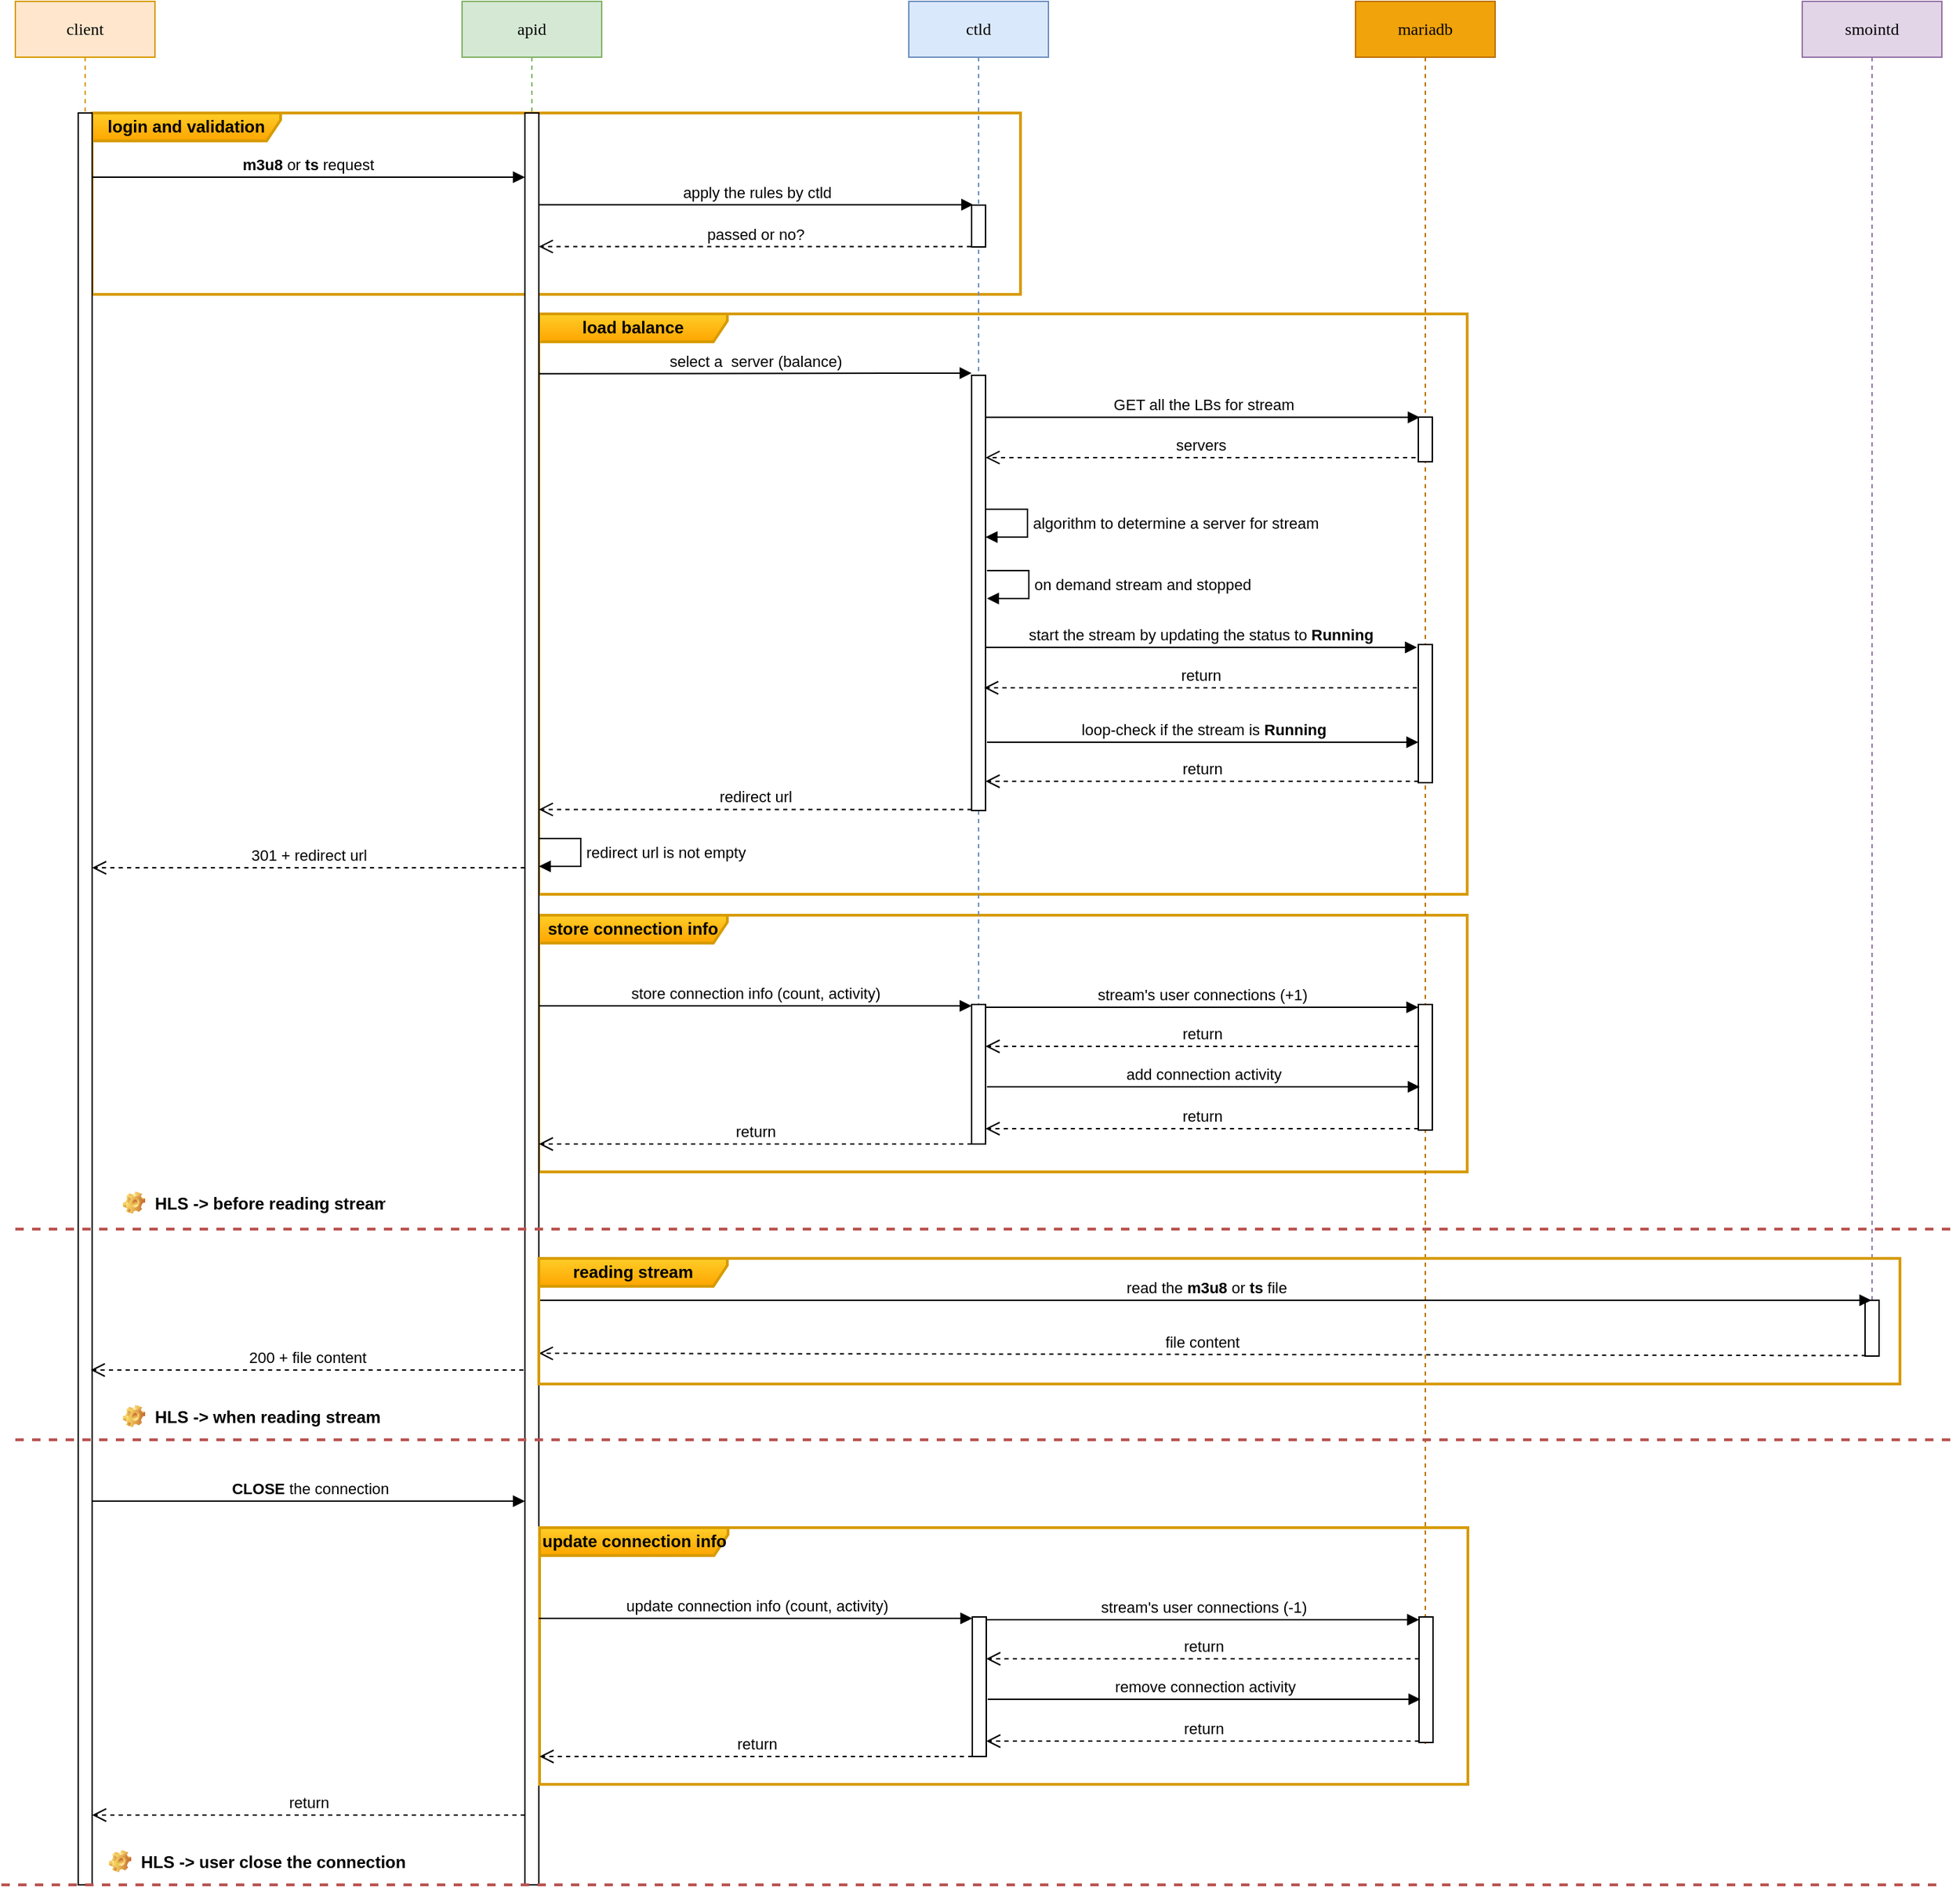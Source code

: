 <mxfile version="20.8.5" type="github" pages="2">
  <diagram name="apid-hls" id="13e1069c-82ec-6db2-03f1-153e76fe0fe0">
    <mxGraphModel dx="1546" dy="758" grid="1" gridSize="10" guides="1" tooltips="1" connect="1" arrows="1" fold="1" page="1" pageScale="1" pageWidth="1100" pageHeight="850" background="none" math="0" shadow="0">
      <root>
        <mxCell id="0" />
        <mxCell id="1" parent="0" />
        <mxCell id="Thj6wxJjOtLek-U9q6IT-7" value="load balance" style="shape=umlFrame;whiteSpace=wrap;html=1;width=135;height=20;strokeWidth=2;fillColor=#ffcd28;strokeColor=#d79b00;perimeterSpacing=1;gradientColor=#ffa500;fontStyle=1" parent="1" vertex="1">
          <mxGeometry x="455" y="304" width="665" height="416" as="geometry" />
        </mxCell>
        <mxCell id="Thj6wxJjOtLek-U9q6IT-20" value="store connection info" style="shape=umlFrame;whiteSpace=wrap;html=1;width=135;height=20;strokeWidth=2;fillColor=#ffcd28;strokeColor=#d79b00;perimeterSpacing=1;gradientColor=#ffa500;fontStyle=1" parent="1" vertex="1">
          <mxGeometry x="455" y="735" width="665" height="184" as="geometry" />
        </mxCell>
        <mxCell id="UFAurpjtppyZMZ4vWk6g-23" value="store connection info (count, activity)" style="html=1;verticalAlign=bottom;endArrow=block;rounded=0;strokeWidth=1;" parent="1" edge="1">
          <mxGeometry relative="1" as="geometry">
            <mxPoint x="454.5" y="800" as="sourcePoint" />
            <mxPoint x="765" y="800" as="targetPoint" />
            <Array as="points" />
          </mxGeometry>
        </mxCell>
        <mxCell id="Thj6wxJjOtLek-U9q6IT-5" value="login and validation" style="shape=umlFrame;whiteSpace=wrap;html=1;width=135;height=20;strokeWidth=2;fillColor=#ffcd28;strokeColor=#d79b00;perimeterSpacing=1;gradientColor=#ffa500;fontStyle=1" parent="1" vertex="1">
          <mxGeometry x="135" y="160" width="665" height="130" as="geometry" />
        </mxCell>
        <mxCell id="7baba1c4bc27f4b0-2" value="apid" style="shape=umlLifeline;perimeter=lifelinePerimeter;whiteSpace=wrap;html=1;container=1;collapsible=0;recursiveResize=0;outlineConnect=0;rounded=0;shadow=0;comic=0;labelBackgroundColor=none;strokeWidth=1;fontFamily=Verdana;fontSize=12;align=center;fillColor=#d5e8d4;strokeColor=#82b366;" parent="1" vertex="1">
          <mxGeometry x="400" y="80" width="100" height="1350" as="geometry" />
        </mxCell>
        <mxCell id="UFAurpjtppyZMZ4vWk6g-18" value="redirect url is not empty" style="edgeStyle=orthogonalEdgeStyle;html=1;align=left;spacingLeft=2;endArrow=block;rounded=0;" parent="7baba1c4bc27f4b0-2" edge="1">
          <mxGeometry relative="1" as="geometry">
            <mxPoint x="55" y="600" as="sourcePoint" />
            <Array as="points">
              <mxPoint x="85" y="600" />
              <mxPoint x="85" y="620" />
            </Array>
            <mxPoint x="55" y="620" as="targetPoint" />
          </mxGeometry>
        </mxCell>
        <mxCell id="UFAurpjtppyZMZ4vWk6g-6" value="" style="html=1;points=[];perimeter=orthogonalPerimeter;rounded=0;shadow=0;glass=0;sketch=0;" parent="7baba1c4bc27f4b0-2" vertex="1">
          <mxGeometry x="45" y="80" width="10" height="1270" as="geometry" />
        </mxCell>
        <mxCell id="Thj6wxJjOtLek-U9q6IT-18" value="return" style="html=1;verticalAlign=bottom;endArrow=open;dashed=1;endSize=8;rounded=0;" parent="7baba1c4bc27f4b0-2" edge="1">
          <mxGeometry relative="1" as="geometry">
            <mxPoint x="55" y="819" as="targetPoint" />
            <mxPoint x="365" y="819" as="sourcePoint" />
          </mxGeometry>
        </mxCell>
        <mxCell id="7baba1c4bc27f4b0-3" value="ctld" style="shape=umlLifeline;perimeter=lifelinePerimeter;whiteSpace=wrap;html=1;container=1;collapsible=0;recursiveResize=0;outlineConnect=0;rounded=0;shadow=0;comic=0;labelBackgroundColor=none;strokeWidth=1;fontFamily=Verdana;fontSize=12;align=center;fillColor=#dae8fc;strokeColor=#6c8ebf;" parent="1" vertex="1">
          <mxGeometry x="720" y="80" width="100" height="820" as="geometry" />
        </mxCell>
        <mxCell id="UFAurpjtppyZMZ4vWk6g-10" value="" style="html=1;points=[];perimeter=orthogonalPerimeter;rounded=0;shadow=0;glass=0;sketch=0;strokeColor=default;" parent="7baba1c4bc27f4b0-3" vertex="1">
          <mxGeometry x="45" y="146" width="10" height="30" as="geometry" />
        </mxCell>
        <mxCell id="UFAurpjtppyZMZ4vWk6g-14" value="" style="html=1;points=[];perimeter=orthogonalPerimeter;rounded=0;shadow=0;glass=0;sketch=0;strokeColor=default;" parent="7baba1c4bc27f4b0-3" vertex="1">
          <mxGeometry x="45" y="268" width="10" height="312" as="geometry" />
        </mxCell>
        <mxCell id="UFAurpjtppyZMZ4vWk6g-22" value="" style="html=1;points=[];perimeter=orthogonalPerimeter;rounded=0;shadow=0;glass=0;sketch=0;strokeColor=default;" parent="7baba1c4bc27f4b0-3" vertex="1">
          <mxGeometry x="45" y="719" width="10" height="100" as="geometry" />
        </mxCell>
        <mxCell id="Thj6wxJjOtLek-U9q6IT-6" value="algorithm to determine a server for stream" style="edgeStyle=orthogonalEdgeStyle;html=1;align=left;spacingLeft=2;endArrow=block;rounded=0;" parent="7baba1c4bc27f4b0-3" edge="1">
          <mxGeometry relative="1" as="geometry">
            <mxPoint x="55" y="364" as="sourcePoint" />
            <Array as="points">
              <mxPoint x="85" y="364" />
              <mxPoint x="85" y="384" />
            </Array>
            <mxPoint x="55" y="384" as="targetPoint" />
            <mxPoint as="offset" />
          </mxGeometry>
        </mxCell>
        <mxCell id="7baba1c4bc27f4b0-8" value="client" style="shape=umlLifeline;perimeter=lifelinePerimeter;whiteSpace=wrap;html=1;container=1;collapsible=0;recursiveResize=0;outlineConnect=0;rounded=0;shadow=0;comic=0;labelBackgroundColor=none;strokeWidth=1;fontFamily=Verdana;fontSize=12;align=center;fillColor=#ffe6cc;strokeColor=#d79b00;" parent="1" vertex="1">
          <mxGeometry x="80" y="80" width="100" height="1350" as="geometry" />
        </mxCell>
        <mxCell id="UFAurpjtppyZMZ4vWk6g-9" value="" style="html=1;points=[];perimeter=orthogonalPerimeter;rounded=0;shadow=0;glass=0;sketch=0;strokeColor=default;" parent="7baba1c4bc27f4b0-8" vertex="1">
          <mxGeometry x="45" y="80" width="10" height="1270" as="geometry" />
        </mxCell>
        <mxCell id="UFAurpjtppyZMZ4vWk6g-1" value="mariadb" style="shape=umlLifeline;perimeter=lifelinePerimeter;whiteSpace=wrap;html=1;container=1;collapsible=0;recursiveResize=0;outlineConnect=0;rounded=0;shadow=0;comic=0;labelBackgroundColor=none;strokeWidth=1;fontFamily=Verdana;fontSize=12;align=center;fillColor=#f0a30a;strokeColor=#BD7000;glass=0;fontColor=#000000;" parent="1" vertex="1">
          <mxGeometry x="1040" y="80" width="100" height="1250" as="geometry" />
        </mxCell>
        <mxCell id="Thj6wxJjOtLek-U9q6IT-2" value="" style="html=1;points=[];perimeter=orthogonalPerimeter;rounded=0;shadow=0;glass=0;sketch=0;strokeColor=default;" parent="UFAurpjtppyZMZ4vWk6g-1" vertex="1">
          <mxGeometry x="45" y="298" width="10" height="32" as="geometry" />
        </mxCell>
        <mxCell id="Thj6wxJjOtLek-U9q6IT-11" value="" style="html=1;points=[];perimeter=orthogonalPerimeter;rounded=0;shadow=0;glass=0;sketch=0;strokeColor=default;" parent="UFAurpjtppyZMZ4vWk6g-1" vertex="1">
          <mxGeometry x="45" y="719" width="10" height="90" as="geometry" />
        </mxCell>
        <mxCell id="Thj6wxJjOtLek-U9q6IT-22" value="" style="html=1;points=[];perimeter=orthogonalPerimeter;rounded=0;shadow=0;glass=0;sketch=0;strokeColor=default;" parent="UFAurpjtppyZMZ4vWk6g-1" vertex="1">
          <mxGeometry x="45" y="461" width="10" height="99" as="geometry" />
        </mxCell>
        <mxCell id="UFAurpjtppyZMZ4vWk6g-7" value="&lt;b&gt;m3u8 &lt;/b&gt;or&lt;b&gt; ts&amp;nbsp;&lt;/b&gt;request&amp;nbsp;" style="html=1;verticalAlign=bottom;endArrow=block;entryX=0;entryY=0;rounded=0;" parent="1" source="UFAurpjtppyZMZ4vWk6g-9" edge="1">
          <mxGeometry x="0.002" relative="1" as="geometry">
            <mxPoint x="150" y="206" as="sourcePoint" />
            <mxPoint x="445" y="206.0" as="targetPoint" />
            <mxPoint as="offset" />
          </mxGeometry>
        </mxCell>
        <mxCell id="UFAurpjtppyZMZ4vWk6g-8" value="301 + redirect url" style="html=1;verticalAlign=bottom;endArrow=open;dashed=1;endSize=8;rounded=0;" parent="1" edge="1">
          <mxGeometry relative="1" as="geometry">
            <mxPoint x="135" y="701" as="targetPoint" />
            <mxPoint x="445" y="701" as="sourcePoint" />
          </mxGeometry>
        </mxCell>
        <mxCell id="UFAurpjtppyZMZ4vWk6g-11" value="apply the rules by ctld" style="html=1;verticalAlign=bottom;endArrow=block;rounded=0;entryX=0.12;entryY=-0.01;entryDx=0;entryDy=0;entryPerimeter=0;" parent="1" target="UFAurpjtppyZMZ4vWk6g-10" edge="1">
          <mxGeometry x="0.003" relative="1" as="geometry">
            <mxPoint x="455" y="225.7" as="sourcePoint" />
            <mxPoint x="760" y="221" as="targetPoint" />
            <Array as="points" />
            <mxPoint as="offset" />
          </mxGeometry>
        </mxCell>
        <mxCell id="UFAurpjtppyZMZ4vWk6g-13" value="passed or no?" style="html=1;verticalAlign=bottom;endArrow=open;dashed=1;endSize=8;rounded=0;exitX=-0.04;exitY=0.99;exitDx=0;exitDy=0;exitPerimeter=0;" parent="1" source="UFAurpjtppyZMZ4vWk6g-10" edge="1">
          <mxGeometry relative="1" as="geometry">
            <mxPoint x="455" y="255.7" as="targetPoint" />
            <mxPoint x="640" y="356" as="sourcePoint" />
          </mxGeometry>
        </mxCell>
        <mxCell id="UFAurpjtppyZMZ4vWk6g-15" value="select a&amp;nbsp; server (balance)" style="html=1;verticalAlign=bottom;endArrow=block;rounded=0;entryX=0;entryY=-0.005;entryDx=0;entryDy=0;entryPerimeter=0;" parent="1" target="UFAurpjtppyZMZ4vWk6g-14" edge="1">
          <mxGeometry relative="1" as="geometry">
            <mxPoint x="455" y="346.9" as="sourcePoint" />
            <mxPoint x="771.2" y="338.0" as="targetPoint" />
            <Array as="points" />
            <mxPoint as="offset" />
          </mxGeometry>
        </mxCell>
        <mxCell id="UFAurpjtppyZMZ4vWk6g-16" value="redirect url" style="html=1;verticalAlign=bottom;endArrow=open;dashed=1;endSize=8;rounded=0;" parent="1" edge="1">
          <mxGeometry relative="1" as="geometry">
            <mxPoint x="455" y="659.2" as="targetPoint" />
            <mxPoint x="765" y="659.2" as="sourcePoint" />
          </mxGeometry>
        </mxCell>
        <mxCell id="UFAurpjtppyZMZ4vWk6g-21" value="HLS -&gt; when reading stream" style="label;fontStyle=1;strokeColor=none;fillColor=none;align=left;verticalAlign=top;overflow=hidden;spacingLeft=28;spacingRight=4;rotatable=0;points=[[0,0.5],[1,0.5]];portConstraint=eastwest;imageWidth=16;imageHeight=16;image=img/clipart/Gear_128x128.png;rounded=0;shadow=0;glass=0;sketch=0;strokeWidth=3;" parent="1" vertex="1">
          <mxGeometry x="150" y="1081" width="200" height="26" as="geometry" />
        </mxCell>
        <mxCell id="Thj6wxJjOtLek-U9q6IT-3" value="GET all the LBs for stream" style="html=1;verticalAlign=bottom;endArrow=block;rounded=0;entryX=0.1;entryY=0.005;entryDx=0;entryDy=0;entryPerimeter=0;" parent="1" source="UFAurpjtppyZMZ4vWk6g-14" target="Thj6wxJjOtLek-U9q6IT-2" edge="1">
          <mxGeometry relative="1" as="geometry">
            <mxPoint x="800" y="379" as="sourcePoint" />
            <mxPoint x="1080" y="388.0" as="targetPoint" />
            <Array as="points" />
          </mxGeometry>
        </mxCell>
        <mxCell id="Thj6wxJjOtLek-U9q6IT-4" value="servers" style="html=1;verticalAlign=bottom;endArrow=open;dashed=1;endSize=8;rounded=0;exitX=-0.2;exitY=0.121;exitDx=0;exitDy=0;exitPerimeter=0;" parent="1" edge="1">
          <mxGeometry relative="1" as="geometry">
            <mxPoint x="775" y="406.99" as="targetPoint" />
            <mxPoint x="1083" y="406.99" as="sourcePoint" />
          </mxGeometry>
        </mxCell>
        <mxCell id="Thj6wxJjOtLek-U9q6IT-12" value="stream&#39;s user connections (+1)" style="html=1;verticalAlign=bottom;endArrow=block;rounded=0;strokeWidth=1;" parent="1" edge="1">
          <mxGeometry relative="1" as="geometry">
            <mxPoint x="775" y="801" as="sourcePoint" />
            <mxPoint x="1085" y="801" as="targetPoint" />
            <Array as="points" />
            <mxPoint as="offset" />
          </mxGeometry>
        </mxCell>
        <mxCell id="Thj6wxJjOtLek-U9q6IT-15" value="add connection activity" style="html=1;verticalAlign=bottom;endArrow=block;rounded=0;strokeWidth=1;" parent="1" edge="1">
          <mxGeometry relative="1" as="geometry">
            <mxPoint x="776" y="858" as="sourcePoint" />
            <mxPoint x="1086" y="858" as="targetPoint" />
            <Array as="points" />
            <mxPoint as="offset" />
          </mxGeometry>
        </mxCell>
        <mxCell id="Thj6wxJjOtLek-U9q6IT-16" value="return" style="html=1;verticalAlign=bottom;endArrow=open;dashed=1;endSize=8;rounded=0;" parent="1" edge="1">
          <mxGeometry relative="1" as="geometry">
            <mxPoint x="775" y="829" as="targetPoint" />
            <mxPoint x="1085" y="829" as="sourcePoint" />
          </mxGeometry>
        </mxCell>
        <mxCell id="Thj6wxJjOtLek-U9q6IT-17" value="return" style="html=1;verticalAlign=bottom;endArrow=open;dashed=1;endSize=8;rounded=0;" parent="1" edge="1">
          <mxGeometry relative="1" as="geometry">
            <mxPoint x="775" y="888" as="targetPoint" />
            <mxPoint x="1085" y="888" as="sourcePoint" />
            <mxPoint as="offset" />
          </mxGeometry>
        </mxCell>
        <mxCell id="Thj6wxJjOtLek-U9q6IT-21" value="on demand stream and stopped" style="edgeStyle=orthogonalEdgeStyle;html=1;align=left;spacingLeft=2;endArrow=block;rounded=0;" parent="1" edge="1">
          <mxGeometry relative="1" as="geometry">
            <mxPoint x="776" y="488" as="sourcePoint" />
            <Array as="points">
              <mxPoint x="806" y="488" />
              <mxPoint x="806" y="508" />
            </Array>
            <mxPoint x="776" y="508" as="targetPoint" />
            <mxPoint as="offset" />
          </mxGeometry>
        </mxCell>
        <mxCell id="Thj6wxJjOtLek-U9q6IT-24" value="return" style="html=1;verticalAlign=bottom;endArrow=open;dashed=1;endSize=8;rounded=0;" parent="1" edge="1">
          <mxGeometry relative="1" as="geometry">
            <mxPoint x="774" y="572" as="targetPoint" />
            <mxPoint x="1084" y="572" as="sourcePoint" />
          </mxGeometry>
        </mxCell>
        <mxCell id="Thj6wxJjOtLek-U9q6IT-29" value="loop-check if the stream is &lt;b&gt;Running&lt;/b&gt;" style="html=1;verticalAlign=bottom;endArrow=block;rounded=0;" parent="1" target="Thj6wxJjOtLek-U9q6IT-22" edge="1">
          <mxGeometry relative="1" as="geometry">
            <mxPoint x="776" y="611" as="sourcePoint" />
            <mxPoint x="1080" y="611" as="targetPoint" />
            <Array as="points" />
          </mxGeometry>
        </mxCell>
        <mxCell id="Thj6wxJjOtLek-U9q6IT-30" value="start the stream by updating the status to &lt;b&gt;Running&lt;/b&gt;" style="html=1;verticalAlign=bottom;endArrow=block;rounded=0;entryX=0;entryY=0.515;entryDx=0;entryDy=0;entryPerimeter=0;" parent="1" edge="1">
          <mxGeometry relative="1" as="geometry">
            <mxPoint x="775" y="543" as="sourcePoint" />
            <mxPoint x="1084" y="543.04" as="targetPoint" />
            <Array as="points" />
          </mxGeometry>
        </mxCell>
        <mxCell id="Thj6wxJjOtLek-U9q6IT-31" value="return" style="html=1;verticalAlign=bottom;endArrow=open;dashed=1;endSize=8;rounded=0;" parent="1" edge="1">
          <mxGeometry relative="1" as="geometry">
            <mxPoint x="775" y="639" as="targetPoint" />
            <mxPoint x="1085" y="639" as="sourcePoint" />
          </mxGeometry>
        </mxCell>
        <mxCell id="UMdWiC70G_uIirxmUKig-1" value="" style="endArrow=none;dashed=1;html=1;rounded=0;strokeWidth=2;fillColor=#f8cecc;gradientColor=#ea6b66;strokeColor=#b85450;" parent="1" edge="1">
          <mxGeometry width="50" height="50" relative="1" as="geometry">
            <mxPoint x="80" y="960" as="sourcePoint" />
            <mxPoint x="1470" y="960" as="targetPoint" />
          </mxGeometry>
        </mxCell>
        <mxCell id="ajKjty9nxZaJkgPajWce-1" value="smointd" style="shape=umlLifeline;perimeter=lifelinePerimeter;whiteSpace=wrap;html=1;container=1;collapsible=0;recursiveResize=0;outlineConnect=0;rounded=0;shadow=0;comic=0;labelBackgroundColor=none;strokeWidth=1;fontFamily=Verdana;fontSize=12;align=center;fillColor=#e1d5e7;strokeColor=#9673a6;glass=0;" parent="1" vertex="1">
          <mxGeometry x="1360" y="80" width="100" height="970" as="geometry" />
        </mxCell>
        <mxCell id="ajKjty9nxZaJkgPajWce-7" value="" style="html=1;points=[];perimeter=orthogonalPerimeter;rounded=0;shadow=0;glass=0;sketch=0;strokeColor=default;" parent="ajKjty9nxZaJkgPajWce-1" vertex="1">
          <mxGeometry x="45" y="931" width="10" height="40" as="geometry" />
        </mxCell>
        <mxCell id="ajKjty9nxZaJkgPajWce-8" value="read the &lt;b&gt;m3u8&lt;/b&gt; or &lt;b&gt;ts&lt;/b&gt; file" style="html=1;verticalAlign=bottom;endArrow=block;rounded=0;strokeWidth=1;" parent="1" edge="1">
          <mxGeometry relative="1" as="geometry">
            <mxPoint x="455" y="1011" as="sourcePoint" />
            <mxPoint x="1409.5" y="1011" as="targetPoint" />
            <Array as="points" />
          </mxGeometry>
        </mxCell>
        <mxCell id="ajKjty9nxZaJkgPajWce-9" value="file content" style="html=1;verticalAlign=bottom;endArrow=open;dashed=1;endSize=8;rounded=0;exitX=0.063;exitY=0.992;exitDx=0;exitDy=0;exitPerimeter=0;" parent="1" source="ajKjty9nxZaJkgPajWce-7" edge="1">
          <mxGeometry relative="1" as="geometry">
            <mxPoint x="455" y="1049" as="targetPoint" />
            <mxPoint x="1400" y="1049" as="sourcePoint" />
          </mxGeometry>
        </mxCell>
        <mxCell id="ajKjty9nxZaJkgPajWce-10" value="200 + file content" style="html=1;verticalAlign=bottom;endArrow=open;dashed=1;endSize=8;rounded=0;" parent="1" edge="1">
          <mxGeometry relative="1" as="geometry">
            <mxPoint x="134" y="1061" as="targetPoint" />
            <mxPoint x="444" y="1061" as="sourcePoint" />
          </mxGeometry>
        </mxCell>
        <mxCell id="ajKjty9nxZaJkgPajWce-11" value="" style="endArrow=none;dashed=1;html=1;rounded=0;strokeWidth=2;fillColor=#f8cecc;gradientColor=#ea6b66;strokeColor=#b85450;" parent="1" edge="1">
          <mxGeometry width="50" height="50" relative="1" as="geometry">
            <mxPoint x="80" y="1111" as="sourcePoint" />
            <mxPoint x="1470.0" y="1111" as="targetPoint" />
          </mxGeometry>
        </mxCell>
        <mxCell id="ajKjty9nxZaJkgPajWce-12" value="HLS -&gt; before reading stream" style="label;fontStyle=1;strokeColor=none;fillColor=none;align=left;verticalAlign=top;overflow=hidden;spacingLeft=28;spacingRight=4;rotatable=0;points=[[0,0.5],[1,0.5]];portConstraint=eastwest;imageWidth=16;imageHeight=16;image=img/clipart/Gear_128x128.png;rounded=0;shadow=0;glass=0;sketch=0;strokeWidth=3;" parent="1" vertex="1">
          <mxGeometry x="150" y="928" width="200" height="26" as="geometry" />
        </mxCell>
        <mxCell id="ajKjty9nxZaJkgPajWce-13" value="reading stream" style="shape=umlFrame;whiteSpace=wrap;html=1;width=135;height=20;strokeWidth=2;fillColor=#ffcd28;strokeColor=#d79b00;perimeterSpacing=1;gradientColor=#ffa500;fontStyle=1" parent="1" vertex="1">
          <mxGeometry x="455" y="981" width="975" height="90" as="geometry" />
        </mxCell>
        <mxCell id="ajKjty9nxZaJkgPajWce-14" value="update connection info" style="shape=umlFrame;whiteSpace=wrap;html=1;width=135;height=20;strokeWidth=2;fillColor=#ffcd28;strokeColor=#d79b00;perimeterSpacing=1;gradientColor=#ffa500;fontStyle=1" parent="1" vertex="1">
          <mxGeometry x="455.5" y="1174" width="665" height="184" as="geometry" />
        </mxCell>
        <mxCell id="ajKjty9nxZaJkgPajWce-15" value="update connection info (count, activity)" style="html=1;verticalAlign=bottom;endArrow=block;rounded=0;strokeWidth=1;" parent="1" edge="1">
          <mxGeometry relative="1" as="geometry">
            <mxPoint x="455" y="1239" as="sourcePoint" />
            <mxPoint x="765.5" y="1239" as="targetPoint" />
            <Array as="points" />
          </mxGeometry>
        </mxCell>
        <mxCell id="ajKjty9nxZaJkgPajWce-16" value="return" style="html=1;verticalAlign=bottom;endArrow=open;dashed=1;endSize=8;rounded=0;" parent="1" edge="1">
          <mxGeometry relative="1" as="geometry">
            <mxPoint x="455.5" y="1338" as="targetPoint" />
            <mxPoint x="765.5" y="1338" as="sourcePoint" />
          </mxGeometry>
        </mxCell>
        <mxCell id="ajKjty9nxZaJkgPajWce-17" value="" style="html=1;points=[];perimeter=orthogonalPerimeter;rounded=0;shadow=0;glass=0;sketch=0;strokeColor=default;" parent="1" vertex="1">
          <mxGeometry x="765.5" y="1238" width="10" height="100" as="geometry" />
        </mxCell>
        <mxCell id="ajKjty9nxZaJkgPajWce-18" value="" style="html=1;points=[];perimeter=orthogonalPerimeter;rounded=0;shadow=0;glass=0;sketch=0;strokeColor=default;" parent="1" vertex="1">
          <mxGeometry x="1085.5" y="1238" width="10" height="90" as="geometry" />
        </mxCell>
        <mxCell id="ajKjty9nxZaJkgPajWce-19" value="stream&#39;s user connections (-1)" style="html=1;verticalAlign=bottom;endArrow=block;rounded=0;strokeWidth=1;" parent="1" edge="1">
          <mxGeometry relative="1" as="geometry">
            <mxPoint x="775.5" y="1240" as="sourcePoint" />
            <mxPoint x="1085.5" y="1240" as="targetPoint" />
            <Array as="points" />
            <mxPoint as="offset" />
          </mxGeometry>
        </mxCell>
        <mxCell id="ajKjty9nxZaJkgPajWce-20" value="remove connection activity" style="html=1;verticalAlign=bottom;endArrow=block;rounded=0;strokeWidth=1;" parent="1" edge="1">
          <mxGeometry relative="1" as="geometry">
            <mxPoint x="776.5" y="1297" as="sourcePoint" />
            <mxPoint x="1086.5" y="1297" as="targetPoint" />
            <Array as="points" />
            <mxPoint as="offset" />
          </mxGeometry>
        </mxCell>
        <mxCell id="ajKjty9nxZaJkgPajWce-21" value="return" style="html=1;verticalAlign=bottom;endArrow=open;dashed=1;endSize=8;rounded=0;" parent="1" edge="1">
          <mxGeometry relative="1" as="geometry">
            <mxPoint x="775.5" y="1268" as="targetPoint" />
            <mxPoint x="1085.5" y="1268" as="sourcePoint" />
          </mxGeometry>
        </mxCell>
        <mxCell id="ajKjty9nxZaJkgPajWce-22" value="return" style="html=1;verticalAlign=bottom;endArrow=open;dashed=1;endSize=8;rounded=0;" parent="1" edge="1">
          <mxGeometry relative="1" as="geometry">
            <mxPoint x="775.5" y="1327" as="targetPoint" />
            <mxPoint x="1085.5" y="1327" as="sourcePoint" />
            <mxPoint as="offset" />
          </mxGeometry>
        </mxCell>
        <mxCell id="ajKjty9nxZaJkgPajWce-23" value="&lt;b&gt;CLOSE&lt;/b&gt; the connection" style="html=1;verticalAlign=bottom;endArrow=block;entryX=0;entryY=0;rounded=0;" parent="1" edge="1">
          <mxGeometry x="0.002" relative="1" as="geometry">
            <mxPoint x="135" y="1155.0" as="sourcePoint" />
            <mxPoint x="445" y="1155.0" as="targetPoint" />
            <mxPoint as="offset" />
          </mxGeometry>
        </mxCell>
        <mxCell id="ajKjty9nxZaJkgPajWce-24" value="return" style="html=1;verticalAlign=bottom;endArrow=open;dashed=1;endSize=8;rounded=0;" parent="1" edge="1">
          <mxGeometry relative="1" as="geometry">
            <mxPoint x="135" y="1380" as="targetPoint" />
            <mxPoint x="445" y="1380" as="sourcePoint" />
          </mxGeometry>
        </mxCell>
        <mxCell id="ajKjty9nxZaJkgPajWce-25" value="HLS -&gt; user close the connection" style="label;fontStyle=1;strokeColor=none;fillColor=none;align=left;verticalAlign=top;overflow=hidden;spacingLeft=28;spacingRight=4;rotatable=0;points=[[0,0.5],[1,0.5]];portConstraint=eastwest;imageWidth=16;imageHeight=16;image=img/clipart/Gear_128x128.png;rounded=0;shadow=0;glass=0;sketch=0;strokeWidth=3;" parent="1" vertex="1">
          <mxGeometry x="140" y="1400" width="230" height="26" as="geometry" />
        </mxCell>
        <mxCell id="ajKjty9nxZaJkgPajWce-26" value="" style="endArrow=none;dashed=1;html=1;rounded=0;strokeWidth=2;fillColor=#f8cecc;gradientColor=#ea6b66;strokeColor=#b85450;" parent="1" edge="1">
          <mxGeometry width="50" height="50" relative="1" as="geometry">
            <mxPoint x="70" y="1430" as="sourcePoint" />
            <mxPoint x="1460.0" y="1430" as="targetPoint" />
          </mxGeometry>
        </mxCell>
      </root>
    </mxGraphModel>
  </diagram>
  <diagram id="zuvUgJYXDmi82aE4v0Nu" name="token">
    <mxGraphModel dx="1306" dy="701" grid="1" gridSize="10" guides="1" tooltips="1" connect="1" arrows="1" fold="1" page="1" pageScale="1" pageWidth="827" pageHeight="1169" math="0" shadow="0">
      <root>
        <mxCell id="0" />
        <mxCell id="1" parent="0" />
        <mxCell id="zRF1bt_8qYfwn8CYkvXk-5" value="ctld" style="shape=umlLifeline;perimeter=lifelinePerimeter;whiteSpace=wrap;html=1;container=1;collapsible=0;recursiveResize=0;outlineConnect=0;rounded=0;shadow=0;comic=0;labelBackgroundColor=none;strokeWidth=1;fontFamily=Verdana;fontSize=12;align=center;fillColor=#d5e8d4;strokeColor=#82b366;" vertex="1" parent="1">
          <mxGeometry x="635" y="80" width="100" height="610" as="geometry" />
        </mxCell>
        <mxCell id="zRF1bt_8qYfwn8CYkvXk-7" value="" style="html=1;points=[];perimeter=orthogonalPerimeter;rounded=0;shadow=0;glass=0;sketch=0;" vertex="1" parent="zRF1bt_8qYfwn8CYkvXk-5">
          <mxGeometry x="45" y="80" width="10" height="530" as="geometry" />
        </mxCell>
        <mxCell id="SkYYE-4hgYnKpLwvNhnM-1" value="&lt;b&gt;Read&lt;/b&gt; the private key" style="edgeStyle=orthogonalEdgeStyle;html=1;align=left;spacingLeft=2;endArrow=block;rounded=0;" edge="1" parent="zRF1bt_8qYfwn8CYkvXk-5">
          <mxGeometry relative="1" as="geometry">
            <mxPoint x="55" y="101" as="sourcePoint" />
            <Array as="points">
              <mxPoint x="85" y="101" />
              <mxPoint x="85" y="141" />
              <mxPoint x="55" y="141" />
            </Array>
            <mxPoint x="55" y="141" as="targetPoint" />
          </mxGeometry>
        </mxCell>
        <mxCell id="SkYYE-4hgYnKpLwvNhnM-2" value="&lt;b&gt;Generate&lt;/b&gt; a token by the key: sha256(&lt;b&gt;key&lt;/b&gt; + &quot;$&quot; + &lt;b&gt;stream_id&lt;/b&gt; + &quot;$&quot; +&amp;nbsp; &lt;b&gt;server_id + &lt;/b&gt;&quot;$&quot;&lt;b&gt; + timestamp&lt;/b&gt;)" style="edgeStyle=orthogonalEdgeStyle;html=1;align=left;spacingLeft=2;endArrow=block;rounded=0;" edge="1" parent="zRF1bt_8qYfwn8CYkvXk-5">
          <mxGeometry relative="1" as="geometry">
            <mxPoint x="55" y="161" as="sourcePoint" />
            <Array as="points">
              <mxPoint x="85" y="161" />
              <mxPoint x="85" y="201" />
              <mxPoint x="55" y="201" />
            </Array>
            <mxPoint x="55" y="201" as="targetPoint" />
          </mxGeometry>
        </mxCell>
        <mxCell id="GlCADl3FH_rTHojEuDZY-10" value="&lt;b&gt;Check&lt;/b&gt; if the timestamp is expired (10s -&amp;gt; load from db)" style="edgeStyle=orthogonalEdgeStyle;html=1;align=left;spacingLeft=2;endArrow=block;rounded=0;" edge="1" parent="zRF1bt_8qYfwn8CYkvXk-5">
          <mxGeometry relative="1" as="geometry">
            <mxPoint x="55" y="390" as="sourcePoint" />
            <Array as="points">
              <mxPoint x="85" y="390" />
              <mxPoint x="85" y="430" />
              <mxPoint x="55" y="430" />
            </Array>
            <mxPoint x="55" y="430" as="targetPoint" />
          </mxGeometry>
        </mxCell>
        <mxCell id="GlCADl3FH_rTHojEuDZY-11" value="&lt;b&gt;Generate&lt;/b&gt; the token: sha256(&lt;b style=&quot;border-color: var(--border-color);&quot;&gt;key&lt;/b&gt;&amp;nbsp;+ &quot;$&quot; +&amp;nbsp;&lt;b style=&quot;border-color: var(--border-color);&quot;&gt;stream_id&lt;/b&gt;&amp;nbsp;+ &quot;$&quot; +&amp;nbsp;&amp;nbsp;&lt;b style=&quot;border-color: var(--border-color);&quot;&gt;server_id + &lt;/b&gt;&lt;span style=&quot;border-color: var(--border-color);&quot;&gt;&quot;$&quot;&lt;/span&gt;&lt;b style=&quot;border-color: var(--border-color);&quot;&gt; + timestamp&lt;/b&gt;)" style="edgeStyle=orthogonalEdgeStyle;html=1;align=left;spacingLeft=2;endArrow=block;rounded=0;" edge="1" parent="zRF1bt_8qYfwn8CYkvXk-5">
          <mxGeometry relative="1" as="geometry">
            <mxPoint x="55" y="450" as="sourcePoint" />
            <Array as="points">
              <mxPoint x="85" y="450" />
              <mxPoint x="85" y="490" />
              <mxPoint x="55" y="490" />
            </Array>
            <mxPoint x="55" y="490" as="targetPoint" />
          </mxGeometry>
        </mxCell>
        <mxCell id="GlCADl3FH_rTHojEuDZY-12" value="&lt;b&gt;Compare&lt;/b&gt; the requested token with generated token" style="edgeStyle=orthogonalEdgeStyle;html=1;align=left;spacingLeft=2;endArrow=block;rounded=0;" edge="1" parent="zRF1bt_8qYfwn8CYkvXk-5">
          <mxGeometry relative="1" as="geometry">
            <mxPoint x="55" y="510" as="sourcePoint" />
            <Array as="points">
              <mxPoint x="85" y="510" />
              <mxPoint x="85" y="550" />
              <mxPoint x="55" y="550" />
            </Array>
            <mxPoint x="55" y="550" as="targetPoint" />
          </mxGeometry>
        </mxCell>
        <mxCell id="GlCADl3FH_rTHojEuDZY-1" value="apid" style="shape=umlLifeline;perimeter=lifelinePerimeter;whiteSpace=wrap;html=1;container=1;collapsible=0;recursiveResize=0;outlineConnect=0;rounded=0;shadow=0;comic=0;labelBackgroundColor=none;strokeWidth=1;fontFamily=Verdana;fontSize=12;align=center;fillColor=#f8cecc;strokeColor=#b85450;" vertex="1" parent="1">
          <mxGeometry x="137" y="80" width="100" height="610" as="geometry" />
        </mxCell>
        <mxCell id="GlCADl3FH_rTHojEuDZY-3" value="" style="html=1;points=[];perimeter=orthogonalPerimeter;rounded=0;shadow=0;glass=0;sketch=0;" vertex="1" parent="GlCADl3FH_rTHojEuDZY-1">
          <mxGeometry x="45" y="80" width="10" height="530" as="geometry" />
        </mxCell>
        <mxCell id="zRF1bt_8qYfwn8CYkvXk-29" value="&lt;b&gt;Generate&lt;/b&gt; a redirect url with token" style="html=1;verticalAlign=bottom;endArrow=block;rounded=0;strokeWidth=1;" edge="1" parent="GlCADl3FH_rTHojEuDZY-1" target="zRF1bt_8qYfwn8CYkvXk-7">
          <mxGeometry relative="1" as="geometry">
            <mxPoint x="55" y="90" as="sourcePoint" />
            <mxPoint x="365" y="90" as="targetPoint" />
            <Array as="points" />
            <mxPoint as="offset" />
          </mxGeometry>
        </mxCell>
        <mxCell id="zRF1bt_8qYfwn8CYkvXk-8" value="&lt;b&gt;redirect_url&lt;/b&gt; = http://xxxx?id=$id&amp;amp;token=$token&amp;amp;time=$timestamp" style="html=1;verticalAlign=bottom;endArrow=open;dashed=1;endSize=8;rounded=0;exitX=-0.3;exitY=0.411;exitDx=0;exitDy=0;exitPerimeter=0;" edge="1" parent="1" source="zRF1bt_8qYfwn8CYkvXk-7" target="GlCADl3FH_rTHojEuDZY-3">
          <mxGeometry relative="1" as="geometry">
            <mxPoint x="295" y="380" as="targetPoint" />
            <mxPoint x="605" y="380" as="sourcePoint" />
          </mxGeometry>
        </mxCell>
        <mxCell id="GlCADl3FH_rTHojEuDZY-6" value="&lt;b&gt;Validate&lt;/b&gt; the token with stream_id, server_id, timestamp" style="html=1;verticalAlign=bottom;endArrow=block;rounded=0;strokeWidth=1;entryX=0;entryY=0.528;entryDx=0;entryDy=0;entryPerimeter=0;" edge="1" parent="1" source="GlCADl3FH_rTHojEuDZY-3" target="zRF1bt_8qYfwn8CYkvXk-7">
          <mxGeometry relative="1" as="geometry">
            <mxPoint x="295" y="429" as="sourcePoint" />
            <mxPoint x="620" y="440" as="targetPoint" />
            <Array as="points" />
            <mxPoint as="offset" />
          </mxGeometry>
        </mxCell>
        <mxCell id="GlCADl3FH_rTHojEuDZY-13" value="&lt;span style=&quot;font-weight: normal;&quot;&gt;return&lt;/span&gt;" style="html=1;verticalAlign=bottom;endArrow=open;dashed=1;endSize=8;rounded=0;fontStyle=1" edge="1" parent="1" source="zRF1bt_8qYfwn8CYkvXk-7">
          <mxGeometry relative="1" as="geometry">
            <mxPoint x="190" y="680" as="targetPoint" />
            <mxPoint x="600" y="680" as="sourcePoint" />
            <mxPoint as="offset" />
          </mxGeometry>
        </mxCell>
      </root>
    </mxGraphModel>
  </diagram>
</mxfile>
